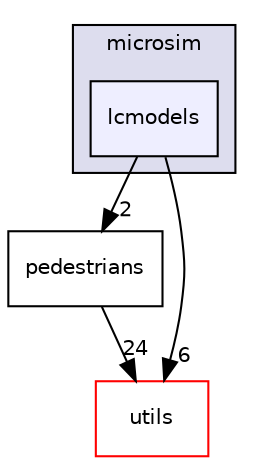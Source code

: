 digraph "lcmodels" {
  compound=true
  node [ fontsize="10", fontname="Helvetica"];
  edge [ labelfontsize="10", labelfontname="Helvetica"];
  subgraph clusterdir_c7d973c7c9e9679ded42ec1d95c4b47a {
    graph [ bgcolor="#ddddee", pencolor="black", label="microsim" fontname="Helvetica", fontsize="10", URL="dir_c7d973c7c9e9679ded42ec1d95c4b47a.html"]
  dir_e92bd8e72dd7889d3ac7de574d83f660 [shape=box, label="lcmodels", style="filled", fillcolor="#eeeeff", pencolor="black", URL="dir_e92bd8e72dd7889d3ac7de574d83f660.html"];
  }
  dir_54a7a814d53b07ff5b0078ed64f6d2db [shape=box label="pedestrians" URL="dir_54a7a814d53b07ff5b0078ed64f6d2db.html"];
  dir_313caf1132e152dd9b58bea13a4052ca [shape=box label="utils" fillcolor="white" style="filled" color="red" URL="dir_313caf1132e152dd9b58bea13a4052ca.html"];
  dir_e92bd8e72dd7889d3ac7de574d83f660->dir_54a7a814d53b07ff5b0078ed64f6d2db [headlabel="2", labeldistance=1.5 headhref="dir_000044_000050.html"];
  dir_e92bd8e72dd7889d3ac7de574d83f660->dir_313caf1132e152dd9b58bea13a4052ca [headlabel="6", labeldistance=1.5 headhref="dir_000044_000001.html"];
  dir_54a7a814d53b07ff5b0078ed64f6d2db->dir_313caf1132e152dd9b58bea13a4052ca [headlabel="24", labeldistance=1.5 headhref="dir_000050_000001.html"];
}
